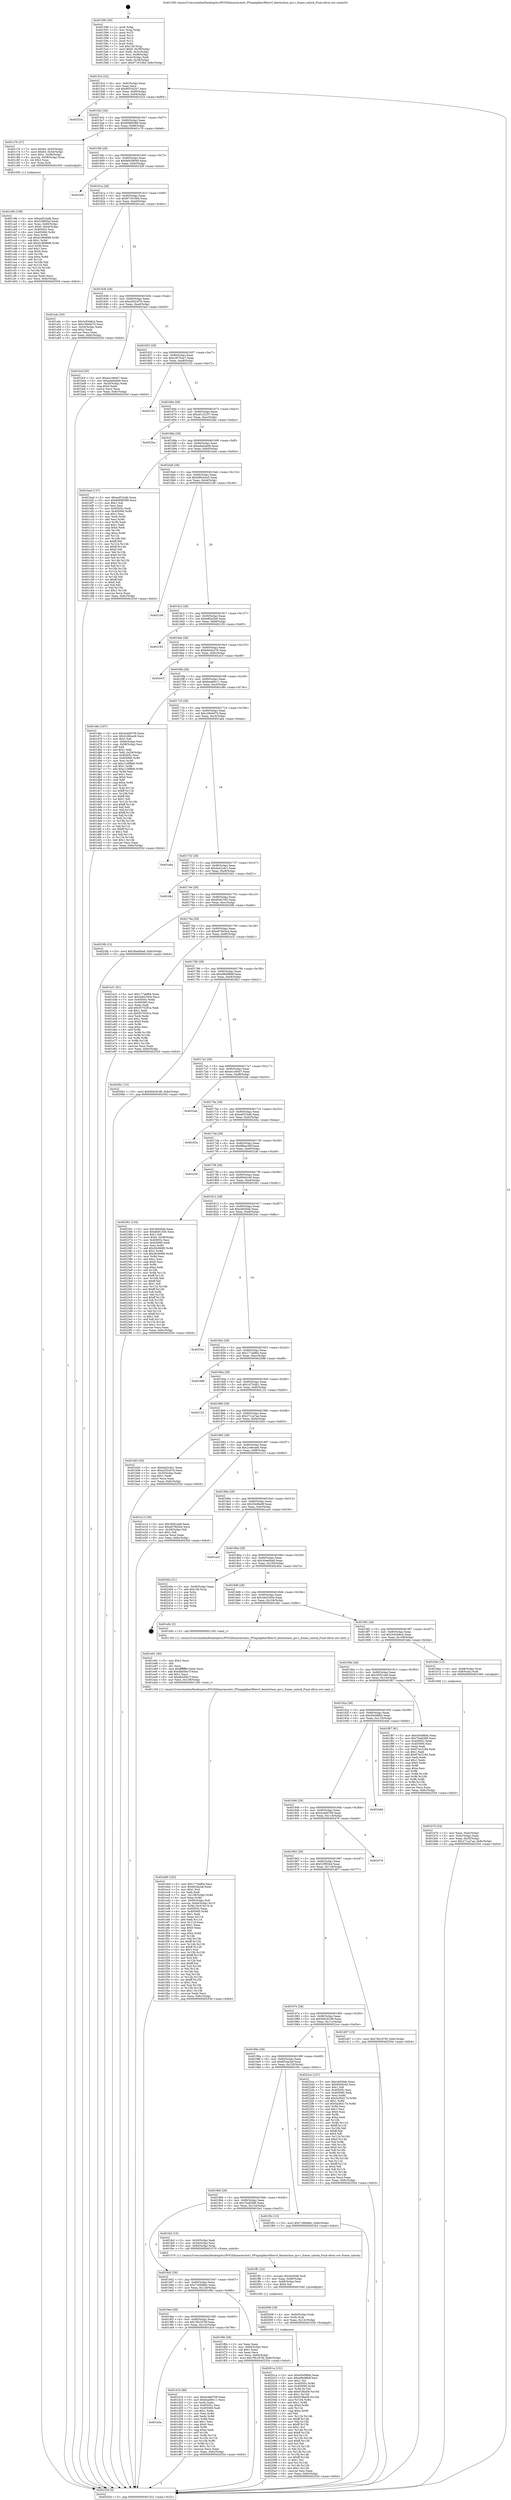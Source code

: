 digraph "0x401590" {
  label = "0x401590 (/mnt/c/Users/mathe/Desktop/tcc/POCII/binaries/extr_FFmpeglibavfiltervf_deinterlace_qsv.c_frame_unlock_Final-ollvm.out::main(0))"
  labelloc = "t"
  node[shape=record]

  Entry [label="",width=0.3,height=0.3,shape=circle,fillcolor=black,style=filled]
  "0x4015c2" [label="{
     0x4015c2 [32]\l
     | [instrs]\l
     &nbsp;&nbsp;0x4015c2 \<+6\>: mov -0x8c(%rbp),%eax\l
     &nbsp;&nbsp;0x4015c8 \<+2\>: mov %eax,%ecx\l
     &nbsp;&nbsp;0x4015ca \<+6\>: sub $0x805542b7,%ecx\l
     &nbsp;&nbsp;0x4015d0 \<+6\>: mov %eax,-0x90(%rbp)\l
     &nbsp;&nbsp;0x4015d6 \<+6\>: mov %ecx,-0x94(%rbp)\l
     &nbsp;&nbsp;0x4015dc \<+6\>: je 0000000000402524 \<main+0xf94\>\l
  }"]
  "0x402524" [label="{
     0x402524\l
  }", style=dashed]
  "0x4015e2" [label="{
     0x4015e2 [28]\l
     | [instrs]\l
     &nbsp;&nbsp;0x4015e2 \<+5\>: jmp 00000000004015e7 \<main+0x57\>\l
     &nbsp;&nbsp;0x4015e7 \<+6\>: mov -0x90(%rbp),%eax\l
     &nbsp;&nbsp;0x4015ed \<+5\>: sub $0x80689389,%eax\l
     &nbsp;&nbsp;0x4015f2 \<+6\>: mov %eax,-0x98(%rbp)\l
     &nbsp;&nbsp;0x4015f8 \<+6\>: je 0000000000401c76 \<main+0x6e6\>\l
  }"]
  Exit [label="",width=0.3,height=0.3,shape=circle,fillcolor=black,style=filled,peripheries=2]
  "0x401c76" [label="{
     0x401c76 [37]\l
     | [instrs]\l
     &nbsp;&nbsp;0x401c76 \<+7\>: movl $0x64,-0x50(%rbp)\l
     &nbsp;&nbsp;0x401c7d \<+7\>: movl $0x64,-0x54(%rbp)\l
     &nbsp;&nbsp;0x401c84 \<+7\>: movl $0x1,-0x58(%rbp)\l
     &nbsp;&nbsp;0x401c8b \<+4\>: movslq -0x58(%rbp),%rax\l
     &nbsp;&nbsp;0x401c8f \<+4\>: shl $0x2,%rax\l
     &nbsp;&nbsp;0x401c93 \<+3\>: mov %rax,%rdi\l
     &nbsp;&nbsp;0x401c96 \<+5\>: call 0000000000401050 \<malloc@plt\>\l
     | [calls]\l
     &nbsp;&nbsp;0x401050 \{1\} (unknown)\l
  }"]
  "0x4015fe" [label="{
     0x4015fe [28]\l
     | [instrs]\l
     &nbsp;&nbsp;0x4015fe \<+5\>: jmp 0000000000401603 \<main+0x73\>\l
     &nbsp;&nbsp;0x401603 \<+6\>: mov -0x90(%rbp),%eax\l
     &nbsp;&nbsp;0x401609 \<+5\>: sub $0x86639049,%eax\l
     &nbsp;&nbsp;0x40160e \<+6\>: mov %eax,-0x9c(%rbp)\l
     &nbsp;&nbsp;0x401614 \<+6\>: je 0000000000401b5f \<main+0x5cf\>\l
  }"]
  "0x40201a" [label="{
     0x40201a [151]\l
     | [instrs]\l
     &nbsp;&nbsp;0x40201a \<+5\>: mov $0x45e08fd4,%eax\l
     &nbsp;&nbsp;0x40201f \<+5\>: mov $0xe96d98df,%esi\l
     &nbsp;&nbsp;0x402024 \<+2\>: mov $0x1,%cl\l
     &nbsp;&nbsp;0x402026 \<+8\>: mov 0x40505c,%r8d\l
     &nbsp;&nbsp;0x40202e \<+8\>: mov 0x405060,%r9d\l
     &nbsp;&nbsp;0x402036 \<+3\>: mov %r8d,%r10d\l
     &nbsp;&nbsp;0x402039 \<+7\>: add $0x918ba56,%r10d\l
     &nbsp;&nbsp;0x402040 \<+4\>: sub $0x1,%r10d\l
     &nbsp;&nbsp;0x402044 \<+7\>: sub $0x918ba56,%r10d\l
     &nbsp;&nbsp;0x40204b \<+4\>: imul %r10d,%r8d\l
     &nbsp;&nbsp;0x40204f \<+4\>: and $0x1,%r8d\l
     &nbsp;&nbsp;0x402053 \<+4\>: cmp $0x0,%r8d\l
     &nbsp;&nbsp;0x402057 \<+4\>: sete %r11b\l
     &nbsp;&nbsp;0x40205b \<+4\>: cmp $0xa,%r9d\l
     &nbsp;&nbsp;0x40205f \<+3\>: setl %bl\l
     &nbsp;&nbsp;0x402062 \<+3\>: mov %r11b,%r14b\l
     &nbsp;&nbsp;0x402065 \<+4\>: xor $0xff,%r14b\l
     &nbsp;&nbsp;0x402069 \<+3\>: mov %bl,%r15b\l
     &nbsp;&nbsp;0x40206c \<+4\>: xor $0xff,%r15b\l
     &nbsp;&nbsp;0x402070 \<+3\>: xor $0x1,%cl\l
     &nbsp;&nbsp;0x402073 \<+3\>: mov %r14b,%r12b\l
     &nbsp;&nbsp;0x402076 \<+4\>: and $0xff,%r12b\l
     &nbsp;&nbsp;0x40207a \<+3\>: and %cl,%r11b\l
     &nbsp;&nbsp;0x40207d \<+3\>: mov %r15b,%r13b\l
     &nbsp;&nbsp;0x402080 \<+4\>: and $0xff,%r13b\l
     &nbsp;&nbsp;0x402084 \<+2\>: and %cl,%bl\l
     &nbsp;&nbsp;0x402086 \<+3\>: or %r11b,%r12b\l
     &nbsp;&nbsp;0x402089 \<+3\>: or %bl,%r13b\l
     &nbsp;&nbsp;0x40208c \<+3\>: xor %r13b,%r12b\l
     &nbsp;&nbsp;0x40208f \<+3\>: or %r15b,%r14b\l
     &nbsp;&nbsp;0x402092 \<+4\>: xor $0xff,%r14b\l
     &nbsp;&nbsp;0x402096 \<+3\>: or $0x1,%cl\l
     &nbsp;&nbsp;0x402099 \<+3\>: and %cl,%r14b\l
     &nbsp;&nbsp;0x40209c \<+3\>: or %r14b,%r12b\l
     &nbsp;&nbsp;0x40209f \<+4\>: test $0x1,%r12b\l
     &nbsp;&nbsp;0x4020a3 \<+3\>: cmovne %esi,%eax\l
     &nbsp;&nbsp;0x4020a6 \<+6\>: mov %eax,-0x8c(%rbp)\l
     &nbsp;&nbsp;0x4020ac \<+5\>: jmp 000000000040255d \<main+0xfcd\>\l
  }"]
  "0x401b5f" [label="{
     0x401b5f\l
  }", style=dashed]
  "0x40161a" [label="{
     0x40161a [28]\l
     | [instrs]\l
     &nbsp;&nbsp;0x40161a \<+5\>: jmp 000000000040161f \<main+0x8f\>\l
     &nbsp;&nbsp;0x40161f \<+6\>: mov -0x90(%rbp),%eax\l
     &nbsp;&nbsp;0x401625 \<+5\>: sub $0x97191084,%eax\l
     &nbsp;&nbsp;0x40162a \<+6\>: mov %eax,-0xa0(%rbp)\l
     &nbsp;&nbsp;0x401630 \<+6\>: je 0000000000401a4c \<main+0x4bc\>\l
  }"]
  "0x402008" [label="{
     0x402008 [18]\l
     | [instrs]\l
     &nbsp;&nbsp;0x402008 \<+4\>: mov -0x60(%rbp),%rdx\l
     &nbsp;&nbsp;0x40200c \<+3\>: mov %rdx,%rdi\l
     &nbsp;&nbsp;0x40200f \<+6\>: mov %eax,-0x13c(%rbp)\l
     &nbsp;&nbsp;0x402015 \<+5\>: call 0000000000401030 \<free@plt\>\l
     | [calls]\l
     &nbsp;&nbsp;0x401030 \{1\} (unknown)\l
  }"]
  "0x401a4c" [label="{
     0x401a4c [30]\l
     | [instrs]\l
     &nbsp;&nbsp;0x401a4c \<+5\>: mov $0x3c93a8c4,%eax\l
     &nbsp;&nbsp;0x401a51 \<+5\>: mov $0xc39e0d70,%ecx\l
     &nbsp;&nbsp;0x401a56 \<+3\>: mov -0x34(%rbp),%edx\l
     &nbsp;&nbsp;0x401a59 \<+3\>: cmp $0x2,%edx\l
     &nbsp;&nbsp;0x401a5c \<+3\>: cmovne %ecx,%eax\l
     &nbsp;&nbsp;0x401a5f \<+6\>: mov %eax,-0x8c(%rbp)\l
     &nbsp;&nbsp;0x401a65 \<+5\>: jmp 000000000040255d \<main+0xfcd\>\l
  }"]
  "0x401636" [label="{
     0x401636 [28]\l
     | [instrs]\l
     &nbsp;&nbsp;0x401636 \<+5\>: jmp 000000000040163b \<main+0xab\>\l
     &nbsp;&nbsp;0x40163b \<+6\>: mov -0x90(%rbp),%eax\l
     &nbsp;&nbsp;0x401641 \<+5\>: sub $0xa302c07b,%eax\l
     &nbsp;&nbsp;0x401646 \<+6\>: mov %eax,-0xa4(%rbp)\l
     &nbsp;&nbsp;0x40164c \<+6\>: je 0000000000401bcf \<main+0x63f\>\l
  }"]
  "0x40255d" [label="{
     0x40255d [5]\l
     | [instrs]\l
     &nbsp;&nbsp;0x40255d \<+5\>: jmp 00000000004015c2 \<main+0x32\>\l
  }"]
  "0x401590" [label="{
     0x401590 [50]\l
     | [instrs]\l
     &nbsp;&nbsp;0x401590 \<+1\>: push %rbp\l
     &nbsp;&nbsp;0x401591 \<+3\>: mov %rsp,%rbp\l
     &nbsp;&nbsp;0x401594 \<+2\>: push %r15\l
     &nbsp;&nbsp;0x401596 \<+2\>: push %r14\l
     &nbsp;&nbsp;0x401598 \<+2\>: push %r13\l
     &nbsp;&nbsp;0x40159a \<+2\>: push %r12\l
     &nbsp;&nbsp;0x40159c \<+1\>: push %rbx\l
     &nbsp;&nbsp;0x40159d \<+7\>: sub $0x138,%rsp\l
     &nbsp;&nbsp;0x4015a4 \<+7\>: movl $0x0,-0x38(%rbp)\l
     &nbsp;&nbsp;0x4015ab \<+3\>: mov %edi,-0x3c(%rbp)\l
     &nbsp;&nbsp;0x4015ae \<+4\>: mov %rsi,-0x48(%rbp)\l
     &nbsp;&nbsp;0x4015b2 \<+3\>: mov -0x3c(%rbp),%edi\l
     &nbsp;&nbsp;0x4015b5 \<+3\>: mov %edi,-0x34(%rbp)\l
     &nbsp;&nbsp;0x4015b8 \<+10\>: movl $0x97191084,-0x8c(%rbp)\l
  }"]
  "0x401ff1" [label="{
     0x401ff1 [23]\l
     | [instrs]\l
     &nbsp;&nbsp;0x401ff1 \<+10\>: movabs $0x4030d6,%rdi\l
     &nbsp;&nbsp;0x401ffb \<+3\>: mov %eax,-0x68(%rbp)\l
     &nbsp;&nbsp;0x401ffe \<+3\>: mov -0x68(%rbp),%esi\l
     &nbsp;&nbsp;0x402001 \<+2\>: mov $0x0,%al\l
     &nbsp;&nbsp;0x402003 \<+5\>: call 0000000000401040 \<printf@plt\>\l
     | [calls]\l
     &nbsp;&nbsp;0x401040 \{1\} (unknown)\l
  }"]
  "0x401bcf" [label="{
     0x401bcf [30]\l
     | [instrs]\l
     &nbsp;&nbsp;0x401bcf \<+5\>: mov $0xee1e84d7,%eax\l
     &nbsp;&nbsp;0x401bd4 \<+5\>: mov $0xada0add9,%ecx\l
     &nbsp;&nbsp;0x401bd9 \<+3\>: mov -0x30(%rbp),%edx\l
     &nbsp;&nbsp;0x401bdc \<+3\>: cmp $0x0,%edx\l
     &nbsp;&nbsp;0x401bdf \<+3\>: cmove %ecx,%eax\l
     &nbsp;&nbsp;0x401be2 \<+6\>: mov %eax,-0x8c(%rbp)\l
     &nbsp;&nbsp;0x401be8 \<+5\>: jmp 000000000040255d \<main+0xfcd\>\l
  }"]
  "0x401652" [label="{
     0x401652 [28]\l
     | [instrs]\l
     &nbsp;&nbsp;0x401652 \<+5\>: jmp 0000000000401657 \<main+0xc7\>\l
     &nbsp;&nbsp;0x401657 \<+6\>: mov -0x90(%rbp),%eax\l
     &nbsp;&nbsp;0x40165d \<+5\>: sub $0xa3670aa7,%eax\l
     &nbsp;&nbsp;0x401662 \<+6\>: mov %eax,-0xa8(%rbp)\l
     &nbsp;&nbsp;0x401668 \<+6\>: je 0000000000402102 \<main+0xb72\>\l
  }"]
  "0x401eb9" [label="{
     0x401eb9 [163]\l
     | [instrs]\l
     &nbsp;&nbsp;0x401eb9 \<+5\>: mov $0x177abf64,%ecx\l
     &nbsp;&nbsp;0x401ebe \<+5\>: mov $0x6f24a3af,%edx\l
     &nbsp;&nbsp;0x401ec3 \<+3\>: mov $0x1,%sil\l
     &nbsp;&nbsp;0x401ec6 \<+2\>: xor %edi,%edi\l
     &nbsp;&nbsp;0x401ec8 \<+7\>: mov -0x138(%rbp),%r8d\l
     &nbsp;&nbsp;0x401ecf \<+4\>: imul %eax,%r8d\l
     &nbsp;&nbsp;0x401ed3 \<+4\>: mov -0x60(%rbp),%r9\l
     &nbsp;&nbsp;0x401ed7 \<+4\>: movslq -0x64(%rbp),%r10\l
     &nbsp;&nbsp;0x401edb \<+4\>: mov %r8d,(%r9,%r10,4)\l
     &nbsp;&nbsp;0x401edf \<+7\>: mov 0x40505c,%eax\l
     &nbsp;&nbsp;0x401ee6 \<+8\>: mov 0x405060,%r8d\l
     &nbsp;&nbsp;0x401eee \<+3\>: sub $0x1,%edi\l
     &nbsp;&nbsp;0x401ef1 \<+3\>: mov %eax,%r11d\l
     &nbsp;&nbsp;0x401ef4 \<+3\>: add %edi,%r11d\l
     &nbsp;&nbsp;0x401ef7 \<+4\>: imul %r11d,%eax\l
     &nbsp;&nbsp;0x401efb \<+3\>: and $0x1,%eax\l
     &nbsp;&nbsp;0x401efe \<+3\>: cmp $0x0,%eax\l
     &nbsp;&nbsp;0x401f01 \<+3\>: sete %bl\l
     &nbsp;&nbsp;0x401f04 \<+4\>: cmp $0xa,%r8d\l
     &nbsp;&nbsp;0x401f08 \<+4\>: setl %r14b\l
     &nbsp;&nbsp;0x401f0c \<+3\>: mov %bl,%r15b\l
     &nbsp;&nbsp;0x401f0f \<+4\>: xor $0xff,%r15b\l
     &nbsp;&nbsp;0x401f13 \<+3\>: mov %r14b,%r12b\l
     &nbsp;&nbsp;0x401f16 \<+4\>: xor $0xff,%r12b\l
     &nbsp;&nbsp;0x401f1a \<+4\>: xor $0x1,%sil\l
     &nbsp;&nbsp;0x401f1e \<+3\>: mov %r15b,%r13b\l
     &nbsp;&nbsp;0x401f21 \<+4\>: and $0xff,%r13b\l
     &nbsp;&nbsp;0x401f25 \<+3\>: and %sil,%bl\l
     &nbsp;&nbsp;0x401f28 \<+3\>: mov %r12b,%al\l
     &nbsp;&nbsp;0x401f2b \<+2\>: and $0xff,%al\l
     &nbsp;&nbsp;0x401f2d \<+3\>: and %sil,%r14b\l
     &nbsp;&nbsp;0x401f30 \<+3\>: or %bl,%r13b\l
     &nbsp;&nbsp;0x401f33 \<+3\>: or %r14b,%al\l
     &nbsp;&nbsp;0x401f36 \<+3\>: xor %al,%r13b\l
     &nbsp;&nbsp;0x401f39 \<+3\>: or %r12b,%r15b\l
     &nbsp;&nbsp;0x401f3c \<+4\>: xor $0xff,%r15b\l
     &nbsp;&nbsp;0x401f40 \<+4\>: or $0x1,%sil\l
     &nbsp;&nbsp;0x401f44 \<+3\>: and %sil,%r15b\l
     &nbsp;&nbsp;0x401f47 \<+3\>: or %r15b,%r13b\l
     &nbsp;&nbsp;0x401f4a \<+4\>: test $0x1,%r13b\l
     &nbsp;&nbsp;0x401f4e \<+3\>: cmovne %edx,%ecx\l
     &nbsp;&nbsp;0x401f51 \<+6\>: mov %ecx,-0x8c(%rbp)\l
     &nbsp;&nbsp;0x401f57 \<+5\>: jmp 000000000040255d \<main+0xfcd\>\l
  }"]
  "0x402102" [label="{
     0x402102\l
  }", style=dashed]
  "0x40166e" [label="{
     0x40166e [28]\l
     | [instrs]\l
     &nbsp;&nbsp;0x40166e \<+5\>: jmp 0000000000401673 \<main+0xe3\>\l
     &nbsp;&nbsp;0x401673 \<+6\>: mov -0x90(%rbp),%eax\l
     &nbsp;&nbsp;0x401679 \<+5\>: sub $0xa9122257,%eax\l
     &nbsp;&nbsp;0x40167e \<+6\>: mov %eax,-0xac(%rbp)\l
     &nbsp;&nbsp;0x401684 \<+6\>: je 00000000004022ba \<main+0xd2a\>\l
  }"]
  "0x401e91" [label="{
     0x401e91 [40]\l
     | [instrs]\l
     &nbsp;&nbsp;0x401e91 \<+5\>: mov $0x2,%ecx\l
     &nbsp;&nbsp;0x401e96 \<+1\>: cltd\l
     &nbsp;&nbsp;0x401e97 \<+2\>: idiv %ecx\l
     &nbsp;&nbsp;0x401e99 \<+6\>: imul $0xfffffffe,%edx,%ecx\l
     &nbsp;&nbsp;0x401e9f \<+6\>: add $0xdbb58a7f,%ecx\l
     &nbsp;&nbsp;0x401ea5 \<+3\>: add $0x1,%ecx\l
     &nbsp;&nbsp;0x401ea8 \<+6\>: sub $0xdbb58a7f,%ecx\l
     &nbsp;&nbsp;0x401eae \<+6\>: mov %ecx,-0x138(%rbp)\l
     &nbsp;&nbsp;0x401eb4 \<+5\>: call 0000000000401160 \<next_i\>\l
     | [calls]\l
     &nbsp;&nbsp;0x401160 \{1\} (/mnt/c/Users/mathe/Desktop/tcc/POCII/binaries/extr_FFmpeglibavfiltervf_deinterlace_qsv.c_frame_unlock_Final-ollvm.out::next_i)\l
  }"]
  "0x4022ba" [label="{
     0x4022ba\l
  }", style=dashed]
  "0x40168a" [label="{
     0x40168a [28]\l
     | [instrs]\l
     &nbsp;&nbsp;0x40168a \<+5\>: jmp 000000000040168f \<main+0xff\>\l
     &nbsp;&nbsp;0x40168f \<+6\>: mov -0x90(%rbp),%eax\l
     &nbsp;&nbsp;0x401695 \<+5\>: sub $0xada0add9,%eax\l
     &nbsp;&nbsp;0x40169a \<+6\>: mov %eax,-0xb0(%rbp)\l
     &nbsp;&nbsp;0x4016a0 \<+6\>: je 0000000000401bed \<main+0x65d\>\l
  }"]
  "0x401a0a" [label="{
     0x401a0a\l
  }", style=dashed]
  "0x401bed" [label="{
     0x401bed [137]\l
     | [instrs]\l
     &nbsp;&nbsp;0x401bed \<+5\>: mov $0xeef31bdb,%eax\l
     &nbsp;&nbsp;0x401bf2 \<+5\>: mov $0x80689389,%ecx\l
     &nbsp;&nbsp;0x401bf7 \<+2\>: mov $0x1,%dl\l
     &nbsp;&nbsp;0x401bf9 \<+2\>: xor %esi,%esi\l
     &nbsp;&nbsp;0x401bfb \<+7\>: mov 0x40505c,%edi\l
     &nbsp;&nbsp;0x401c02 \<+8\>: mov 0x405060,%r8d\l
     &nbsp;&nbsp;0x401c0a \<+3\>: sub $0x1,%esi\l
     &nbsp;&nbsp;0x401c0d \<+3\>: mov %edi,%r9d\l
     &nbsp;&nbsp;0x401c10 \<+3\>: add %esi,%r9d\l
     &nbsp;&nbsp;0x401c13 \<+4\>: imul %r9d,%edi\l
     &nbsp;&nbsp;0x401c17 \<+3\>: and $0x1,%edi\l
     &nbsp;&nbsp;0x401c1a \<+3\>: cmp $0x0,%edi\l
     &nbsp;&nbsp;0x401c1d \<+4\>: sete %r10b\l
     &nbsp;&nbsp;0x401c21 \<+4\>: cmp $0xa,%r8d\l
     &nbsp;&nbsp;0x401c25 \<+4\>: setl %r11b\l
     &nbsp;&nbsp;0x401c29 \<+3\>: mov %r10b,%bl\l
     &nbsp;&nbsp;0x401c2c \<+3\>: xor $0xff,%bl\l
     &nbsp;&nbsp;0x401c2f \<+3\>: mov %r11b,%r14b\l
     &nbsp;&nbsp;0x401c32 \<+4\>: xor $0xff,%r14b\l
     &nbsp;&nbsp;0x401c36 \<+3\>: xor $0x0,%dl\l
     &nbsp;&nbsp;0x401c39 \<+3\>: mov %bl,%r15b\l
     &nbsp;&nbsp;0x401c3c \<+4\>: and $0x0,%r15b\l
     &nbsp;&nbsp;0x401c40 \<+3\>: and %dl,%r10b\l
     &nbsp;&nbsp;0x401c43 \<+3\>: mov %r14b,%r12b\l
     &nbsp;&nbsp;0x401c46 \<+4\>: and $0x0,%r12b\l
     &nbsp;&nbsp;0x401c4a \<+3\>: and %dl,%r11b\l
     &nbsp;&nbsp;0x401c4d \<+3\>: or %r10b,%r15b\l
     &nbsp;&nbsp;0x401c50 \<+3\>: or %r11b,%r12b\l
     &nbsp;&nbsp;0x401c53 \<+3\>: xor %r12b,%r15b\l
     &nbsp;&nbsp;0x401c56 \<+3\>: or %r14b,%bl\l
     &nbsp;&nbsp;0x401c59 \<+3\>: xor $0xff,%bl\l
     &nbsp;&nbsp;0x401c5c \<+3\>: or $0x0,%dl\l
     &nbsp;&nbsp;0x401c5f \<+2\>: and %dl,%bl\l
     &nbsp;&nbsp;0x401c61 \<+3\>: or %bl,%r15b\l
     &nbsp;&nbsp;0x401c64 \<+4\>: test $0x1,%r15b\l
     &nbsp;&nbsp;0x401c68 \<+3\>: cmovne %ecx,%eax\l
     &nbsp;&nbsp;0x401c6b \<+6\>: mov %eax,-0x8c(%rbp)\l
     &nbsp;&nbsp;0x401c71 \<+5\>: jmp 000000000040255d \<main+0xfcd\>\l
  }"]
  "0x4016a6" [label="{
     0x4016a6 [28]\l
     | [instrs]\l
     &nbsp;&nbsp;0x4016a6 \<+5\>: jmp 00000000004016ab \<main+0x11b\>\l
     &nbsp;&nbsp;0x4016ab \<+6\>: mov -0x90(%rbp),%eax\l
     &nbsp;&nbsp;0x4016b1 \<+5\>: sub $0xb89c43a5,%eax\l
     &nbsp;&nbsp;0x4016b6 \<+6\>: mov %eax,-0xb4(%rbp)\l
     &nbsp;&nbsp;0x4016bc \<+6\>: je 00000000004021d9 \<main+0xc49\>\l
  }"]
  "0x401d16" [label="{
     0x401d16 [86]\l
     | [instrs]\l
     &nbsp;&nbsp;0x401d16 \<+5\>: mov $0x4cddd709,%eax\l
     &nbsp;&nbsp;0x401d1b \<+5\>: mov $0xbea69c11,%ecx\l
     &nbsp;&nbsp;0x401d20 \<+2\>: xor %edx,%edx\l
     &nbsp;&nbsp;0x401d22 \<+7\>: mov 0x40505c,%esi\l
     &nbsp;&nbsp;0x401d29 \<+7\>: mov 0x405060,%edi\l
     &nbsp;&nbsp;0x401d30 \<+3\>: sub $0x1,%edx\l
     &nbsp;&nbsp;0x401d33 \<+3\>: mov %esi,%r8d\l
     &nbsp;&nbsp;0x401d36 \<+3\>: add %edx,%r8d\l
     &nbsp;&nbsp;0x401d39 \<+4\>: imul %r8d,%esi\l
     &nbsp;&nbsp;0x401d3d \<+3\>: and $0x1,%esi\l
     &nbsp;&nbsp;0x401d40 \<+3\>: cmp $0x0,%esi\l
     &nbsp;&nbsp;0x401d43 \<+4\>: sete %r9b\l
     &nbsp;&nbsp;0x401d47 \<+3\>: cmp $0xa,%edi\l
     &nbsp;&nbsp;0x401d4a \<+4\>: setl %r10b\l
     &nbsp;&nbsp;0x401d4e \<+3\>: mov %r9b,%r11b\l
     &nbsp;&nbsp;0x401d51 \<+3\>: and %r10b,%r11b\l
     &nbsp;&nbsp;0x401d54 \<+3\>: xor %r10b,%r9b\l
     &nbsp;&nbsp;0x401d57 \<+3\>: or %r9b,%r11b\l
     &nbsp;&nbsp;0x401d5a \<+4\>: test $0x1,%r11b\l
     &nbsp;&nbsp;0x401d5e \<+3\>: cmovne %ecx,%eax\l
     &nbsp;&nbsp;0x401d61 \<+6\>: mov %eax,-0x8c(%rbp)\l
     &nbsp;&nbsp;0x401d67 \<+5\>: jmp 000000000040255d \<main+0xfcd\>\l
  }"]
  "0x4021d9" [label="{
     0x4021d9\l
  }", style=dashed]
  "0x4016c2" [label="{
     0x4016c2 [28]\l
     | [instrs]\l
     &nbsp;&nbsp;0x4016c2 \<+5\>: jmp 00000000004016c7 \<main+0x137\>\l
     &nbsp;&nbsp;0x4016c7 \<+6\>: mov -0x90(%rbp),%eax\l
     &nbsp;&nbsp;0x4016cd \<+5\>: sub $0xb9f2a5b8,%eax\l
     &nbsp;&nbsp;0x4016d2 \<+6\>: mov %eax,-0xb8(%rbp)\l
     &nbsp;&nbsp;0x4016d8 \<+6\>: je 0000000000402183 \<main+0xbf3\>\l
  }"]
  "0x4019ee" [label="{
     0x4019ee [28]\l
     | [instrs]\l
     &nbsp;&nbsp;0x4019ee \<+5\>: jmp 00000000004019f3 \<main+0x463\>\l
     &nbsp;&nbsp;0x4019f3 \<+6\>: mov -0x90(%rbp),%eax\l
     &nbsp;&nbsp;0x4019f9 \<+5\>: sub $0x76b1876f,%eax\l
     &nbsp;&nbsp;0x4019fe \<+6\>: mov %eax,-0x12c(%rbp)\l
     &nbsp;&nbsp;0x401a04 \<+6\>: je 0000000000401d16 \<main+0x786\>\l
  }"]
  "0x402183" [label="{
     0x402183\l
  }", style=dashed]
  "0x4016de" [label="{
     0x4016de [28]\l
     | [instrs]\l
     &nbsp;&nbsp;0x4016de \<+5\>: jmp 00000000004016e3 \<main+0x153\>\l
     &nbsp;&nbsp;0x4016e3 \<+6\>: mov -0x90(%rbp),%eax\l
     &nbsp;&nbsp;0x4016e9 \<+5\>: sub $0xbb04e276,%eax\l
     &nbsp;&nbsp;0x4016ee \<+6\>: mov %eax,-0xbc(%rbp)\l
     &nbsp;&nbsp;0x4016f4 \<+6\>: je 000000000040241f \<main+0xe8f\>\l
  }"]
  "0x401f6b" [label="{
     0x401f6b [28]\l
     | [instrs]\l
     &nbsp;&nbsp;0x401f6b \<+2\>: xor %eax,%eax\l
     &nbsp;&nbsp;0x401f6d \<+3\>: mov -0x64(%rbp),%ecx\l
     &nbsp;&nbsp;0x401f70 \<+3\>: sub $0x1,%eax\l
     &nbsp;&nbsp;0x401f73 \<+2\>: sub %eax,%ecx\l
     &nbsp;&nbsp;0x401f75 \<+3\>: mov %ecx,-0x64(%rbp)\l
     &nbsp;&nbsp;0x401f78 \<+10\>: movl $0x76b1876f,-0x8c(%rbp)\l
     &nbsp;&nbsp;0x401f82 \<+5\>: jmp 000000000040255d \<main+0xfcd\>\l
  }"]
  "0x40241f" [label="{
     0x40241f\l
  }", style=dashed]
  "0x4016fa" [label="{
     0x4016fa [28]\l
     | [instrs]\l
     &nbsp;&nbsp;0x4016fa \<+5\>: jmp 00000000004016ff \<main+0x16f\>\l
     &nbsp;&nbsp;0x4016ff \<+6\>: mov -0x90(%rbp),%eax\l
     &nbsp;&nbsp;0x401705 \<+5\>: sub $0xbea69c11,%eax\l
     &nbsp;&nbsp;0x40170a \<+6\>: mov %eax,-0xc0(%rbp)\l
     &nbsp;&nbsp;0x401710 \<+6\>: je 0000000000401d6c \<main+0x7dc\>\l
  }"]
  "0x4019d2" [label="{
     0x4019d2 [28]\l
     | [instrs]\l
     &nbsp;&nbsp;0x4019d2 \<+5\>: jmp 00000000004019d7 \<main+0x447\>\l
     &nbsp;&nbsp;0x4019d7 \<+6\>: mov -0x90(%rbp),%eax\l
     &nbsp;&nbsp;0x4019dd \<+5\>: sub $0x716668dc,%eax\l
     &nbsp;&nbsp;0x4019e2 \<+6\>: mov %eax,-0x128(%rbp)\l
     &nbsp;&nbsp;0x4019e8 \<+6\>: je 0000000000401f6b \<main+0x9db\>\l
  }"]
  "0x401d6c" [label="{
     0x401d6c [167]\l
     | [instrs]\l
     &nbsp;&nbsp;0x401d6c \<+5\>: mov $0x4cddd709,%eax\l
     &nbsp;&nbsp;0x401d71 \<+5\>: mov $0x2c46cee6,%ecx\l
     &nbsp;&nbsp;0x401d76 \<+2\>: mov $0x1,%dl\l
     &nbsp;&nbsp;0x401d78 \<+3\>: mov -0x64(%rbp),%esi\l
     &nbsp;&nbsp;0x401d7b \<+3\>: cmp -0x58(%rbp),%esi\l
     &nbsp;&nbsp;0x401d7e \<+4\>: setl %dil\l
     &nbsp;&nbsp;0x401d82 \<+4\>: and $0x1,%dil\l
     &nbsp;&nbsp;0x401d86 \<+4\>: mov %dil,-0x29(%rbp)\l
     &nbsp;&nbsp;0x401d8a \<+7\>: mov 0x40505c,%esi\l
     &nbsp;&nbsp;0x401d91 \<+8\>: mov 0x405060,%r8d\l
     &nbsp;&nbsp;0x401d99 \<+3\>: mov %esi,%r9d\l
     &nbsp;&nbsp;0x401d9c \<+7\>: sub $0xc126f8e6,%r9d\l
     &nbsp;&nbsp;0x401da3 \<+4\>: sub $0x1,%r9d\l
     &nbsp;&nbsp;0x401da7 \<+7\>: add $0xc126f8e6,%r9d\l
     &nbsp;&nbsp;0x401dae \<+4\>: imul %r9d,%esi\l
     &nbsp;&nbsp;0x401db2 \<+3\>: and $0x1,%esi\l
     &nbsp;&nbsp;0x401db5 \<+3\>: cmp $0x0,%esi\l
     &nbsp;&nbsp;0x401db8 \<+4\>: sete %dil\l
     &nbsp;&nbsp;0x401dbc \<+4\>: cmp $0xa,%r8d\l
     &nbsp;&nbsp;0x401dc0 \<+4\>: setl %r10b\l
     &nbsp;&nbsp;0x401dc4 \<+3\>: mov %dil,%r11b\l
     &nbsp;&nbsp;0x401dc7 \<+4\>: xor $0xff,%r11b\l
     &nbsp;&nbsp;0x401dcb \<+3\>: mov %r10b,%bl\l
     &nbsp;&nbsp;0x401dce \<+3\>: xor $0xff,%bl\l
     &nbsp;&nbsp;0x401dd1 \<+3\>: xor $0x1,%dl\l
     &nbsp;&nbsp;0x401dd4 \<+3\>: mov %r11b,%r14b\l
     &nbsp;&nbsp;0x401dd7 \<+4\>: and $0xff,%r14b\l
     &nbsp;&nbsp;0x401ddb \<+3\>: and %dl,%dil\l
     &nbsp;&nbsp;0x401dde \<+3\>: mov %bl,%r15b\l
     &nbsp;&nbsp;0x401de1 \<+4\>: and $0xff,%r15b\l
     &nbsp;&nbsp;0x401de5 \<+3\>: and %dl,%r10b\l
     &nbsp;&nbsp;0x401de8 \<+3\>: or %dil,%r14b\l
     &nbsp;&nbsp;0x401deb \<+3\>: or %r10b,%r15b\l
     &nbsp;&nbsp;0x401dee \<+3\>: xor %r15b,%r14b\l
     &nbsp;&nbsp;0x401df1 \<+3\>: or %bl,%r11b\l
     &nbsp;&nbsp;0x401df4 \<+4\>: xor $0xff,%r11b\l
     &nbsp;&nbsp;0x401df8 \<+3\>: or $0x1,%dl\l
     &nbsp;&nbsp;0x401dfb \<+3\>: and %dl,%r11b\l
     &nbsp;&nbsp;0x401dfe \<+3\>: or %r11b,%r14b\l
     &nbsp;&nbsp;0x401e01 \<+4\>: test $0x1,%r14b\l
     &nbsp;&nbsp;0x401e05 \<+3\>: cmovne %ecx,%eax\l
     &nbsp;&nbsp;0x401e08 \<+6\>: mov %eax,-0x8c(%rbp)\l
     &nbsp;&nbsp;0x401e0e \<+5\>: jmp 000000000040255d \<main+0xfcd\>\l
  }"]
  "0x401716" [label="{
     0x401716 [28]\l
     | [instrs]\l
     &nbsp;&nbsp;0x401716 \<+5\>: jmp 000000000040171b \<main+0x18b\>\l
     &nbsp;&nbsp;0x40171b \<+6\>: mov -0x90(%rbp),%eax\l
     &nbsp;&nbsp;0x401721 \<+5\>: sub $0xc39e0d70,%eax\l
     &nbsp;&nbsp;0x401726 \<+6\>: mov %eax,-0xc4(%rbp)\l
     &nbsp;&nbsp;0x40172c \<+6\>: je 0000000000401a6a \<main+0x4da\>\l
  }"]
  "0x401fe2" [label="{
     0x401fe2 [15]\l
     | [instrs]\l
     &nbsp;&nbsp;0x401fe2 \<+3\>: mov -0x50(%rbp),%edi\l
     &nbsp;&nbsp;0x401fe5 \<+3\>: mov -0x54(%rbp),%esi\l
     &nbsp;&nbsp;0x401fe8 \<+4\>: mov -0x60(%rbp),%rdx\l
     &nbsp;&nbsp;0x401fec \<+5\>: call 0000000000401570 \<frame_unlock\>\l
     | [calls]\l
     &nbsp;&nbsp;0x401570 \{1\} (/mnt/c/Users/mathe/Desktop/tcc/POCII/binaries/extr_FFmpeglibavfiltervf_deinterlace_qsv.c_frame_unlock_Final-ollvm.out::frame_unlock)\l
  }"]
  "0x401a6a" [label="{
     0x401a6a\l
  }", style=dashed]
  "0x401732" [label="{
     0x401732 [28]\l
     | [instrs]\l
     &nbsp;&nbsp;0x401732 \<+5\>: jmp 0000000000401737 \<main+0x1a7\>\l
     &nbsp;&nbsp;0x401737 \<+6\>: mov -0x90(%rbp),%eax\l
     &nbsp;&nbsp;0x40173d \<+5\>: sub $0xda42cdc1,%eax\l
     &nbsp;&nbsp;0x401742 \<+6\>: mov %eax,-0xc8(%rbp)\l
     &nbsp;&nbsp;0x401748 \<+6\>: je 0000000000401bb1 \<main+0x621\>\l
  }"]
  "0x4019b6" [label="{
     0x4019b6 [28]\l
     | [instrs]\l
     &nbsp;&nbsp;0x4019b6 \<+5\>: jmp 00000000004019bb \<main+0x42b\>\l
     &nbsp;&nbsp;0x4019bb \<+6\>: mov -0x90(%rbp),%eax\l
     &nbsp;&nbsp;0x4019c1 \<+5\>: sub $0x70a82fd9,%eax\l
     &nbsp;&nbsp;0x4019c6 \<+6\>: mov %eax,-0x124(%rbp)\l
     &nbsp;&nbsp;0x4019cc \<+6\>: je 0000000000401fe2 \<main+0xa52\>\l
  }"]
  "0x401bb1" [label="{
     0x401bb1\l
  }", style=dashed]
  "0x40174e" [label="{
     0x40174e [28]\l
     | [instrs]\l
     &nbsp;&nbsp;0x40174e \<+5\>: jmp 0000000000401753 \<main+0x1c3\>\l
     &nbsp;&nbsp;0x401753 \<+6\>: mov -0x90(%rbp),%eax\l
     &nbsp;&nbsp;0x401759 \<+5\>: sub $0xdfc81505,%eax\l
     &nbsp;&nbsp;0x40175e \<+6\>: mov %eax,-0xcc(%rbp)\l
     &nbsp;&nbsp;0x401764 \<+6\>: je 00000000004023fb \<main+0xe6b\>\l
  }"]
  "0x401f5c" [label="{
     0x401f5c [15]\l
     | [instrs]\l
     &nbsp;&nbsp;0x401f5c \<+10\>: movl $0x716668dc,-0x8c(%rbp)\l
     &nbsp;&nbsp;0x401f66 \<+5\>: jmp 000000000040255d \<main+0xfcd\>\l
  }"]
  "0x4023fb" [label="{
     0x4023fb [15]\l
     | [instrs]\l
     &nbsp;&nbsp;0x4023fb \<+10\>: movl $0x30ee0ba9,-0x8c(%rbp)\l
     &nbsp;&nbsp;0x402405 \<+5\>: jmp 000000000040255d \<main+0xfcd\>\l
  }"]
  "0x40176a" [label="{
     0x40176a [28]\l
     | [instrs]\l
     &nbsp;&nbsp;0x40176a \<+5\>: jmp 000000000040176f \<main+0x1df\>\l
     &nbsp;&nbsp;0x40176f \<+6\>: mov -0x90(%rbp),%eax\l
     &nbsp;&nbsp;0x401775 \<+5\>: sub $0xe678d3e4,%eax\l
     &nbsp;&nbsp;0x40177a \<+6\>: mov %eax,-0xd0(%rbp)\l
     &nbsp;&nbsp;0x401780 \<+6\>: je 0000000000401e31 \<main+0x8a1\>\l
  }"]
  "0x40199a" [label="{
     0x40199a [28]\l
     | [instrs]\l
     &nbsp;&nbsp;0x40199a \<+5\>: jmp 000000000040199f \<main+0x40f\>\l
     &nbsp;&nbsp;0x40199f \<+6\>: mov -0x90(%rbp),%eax\l
     &nbsp;&nbsp;0x4019a5 \<+5\>: sub $0x6f24a3af,%eax\l
     &nbsp;&nbsp;0x4019aa \<+6\>: mov %eax,-0x120(%rbp)\l
     &nbsp;&nbsp;0x4019b0 \<+6\>: je 0000000000401f5c \<main+0x9cc\>\l
  }"]
  "0x401e31" [label="{
     0x401e31 [91]\l
     | [instrs]\l
     &nbsp;&nbsp;0x401e31 \<+5\>: mov $0x177abf64,%eax\l
     &nbsp;&nbsp;0x401e36 \<+5\>: mov $0x3a63345e,%ecx\l
     &nbsp;&nbsp;0x401e3b \<+7\>: mov 0x40505c,%edx\l
     &nbsp;&nbsp;0x401e42 \<+7\>: mov 0x405060,%esi\l
     &nbsp;&nbsp;0x401e49 \<+2\>: mov %edx,%edi\l
     &nbsp;&nbsp;0x401e4b \<+6\>: add $0x9370291e,%edi\l
     &nbsp;&nbsp;0x401e51 \<+3\>: sub $0x1,%edi\l
     &nbsp;&nbsp;0x401e54 \<+6\>: sub $0x9370291e,%edi\l
     &nbsp;&nbsp;0x401e5a \<+3\>: imul %edi,%edx\l
     &nbsp;&nbsp;0x401e5d \<+3\>: and $0x1,%edx\l
     &nbsp;&nbsp;0x401e60 \<+3\>: cmp $0x0,%edx\l
     &nbsp;&nbsp;0x401e63 \<+4\>: sete %r8b\l
     &nbsp;&nbsp;0x401e67 \<+3\>: cmp $0xa,%esi\l
     &nbsp;&nbsp;0x401e6a \<+4\>: setl %r9b\l
     &nbsp;&nbsp;0x401e6e \<+3\>: mov %r8b,%r10b\l
     &nbsp;&nbsp;0x401e71 \<+3\>: and %r9b,%r10b\l
     &nbsp;&nbsp;0x401e74 \<+3\>: xor %r9b,%r8b\l
     &nbsp;&nbsp;0x401e77 \<+3\>: or %r8b,%r10b\l
     &nbsp;&nbsp;0x401e7a \<+4\>: test $0x1,%r10b\l
     &nbsp;&nbsp;0x401e7e \<+3\>: cmovne %ecx,%eax\l
     &nbsp;&nbsp;0x401e81 \<+6\>: mov %eax,-0x8c(%rbp)\l
     &nbsp;&nbsp;0x401e87 \<+5\>: jmp 000000000040255d \<main+0xfcd\>\l
  }"]
  "0x401786" [label="{
     0x401786 [28]\l
     | [instrs]\l
     &nbsp;&nbsp;0x401786 \<+5\>: jmp 000000000040178b \<main+0x1fb\>\l
     &nbsp;&nbsp;0x40178b \<+6\>: mov -0x90(%rbp),%eax\l
     &nbsp;&nbsp;0x401791 \<+5\>: sub $0xe96d98df,%eax\l
     &nbsp;&nbsp;0x401796 \<+6\>: mov %eax,-0xd4(%rbp)\l
     &nbsp;&nbsp;0x40179c \<+6\>: je 00000000004020b1 \<main+0xb21\>\l
  }"]
  "0x4022ce" [label="{
     0x4022ce [147]\l
     | [instrs]\l
     &nbsp;&nbsp;0x4022ce \<+5\>: mov $0xc8d26de,%eax\l
     &nbsp;&nbsp;0x4022d3 \<+5\>: mov $0x80d4240,%ecx\l
     &nbsp;&nbsp;0x4022d8 \<+2\>: mov $0x1,%dl\l
     &nbsp;&nbsp;0x4022da \<+7\>: mov 0x40505c,%esi\l
     &nbsp;&nbsp;0x4022e1 \<+7\>: mov 0x405060,%edi\l
     &nbsp;&nbsp;0x4022e8 \<+3\>: mov %esi,%r8d\l
     &nbsp;&nbsp;0x4022eb \<+7\>: add $0x5a36417d,%r8d\l
     &nbsp;&nbsp;0x4022f2 \<+4\>: sub $0x1,%r8d\l
     &nbsp;&nbsp;0x4022f6 \<+7\>: sub $0x5a36417d,%r8d\l
     &nbsp;&nbsp;0x4022fd \<+4\>: imul %r8d,%esi\l
     &nbsp;&nbsp;0x402301 \<+3\>: and $0x1,%esi\l
     &nbsp;&nbsp;0x402304 \<+3\>: cmp $0x0,%esi\l
     &nbsp;&nbsp;0x402307 \<+4\>: sete %r9b\l
     &nbsp;&nbsp;0x40230b \<+3\>: cmp $0xa,%edi\l
     &nbsp;&nbsp;0x40230e \<+4\>: setl %r10b\l
     &nbsp;&nbsp;0x402312 \<+3\>: mov %r9b,%r11b\l
     &nbsp;&nbsp;0x402315 \<+4\>: xor $0xff,%r11b\l
     &nbsp;&nbsp;0x402319 \<+3\>: mov %r10b,%bl\l
     &nbsp;&nbsp;0x40231c \<+3\>: xor $0xff,%bl\l
     &nbsp;&nbsp;0x40231f \<+3\>: xor $0x0,%dl\l
     &nbsp;&nbsp;0x402322 \<+3\>: mov %r11b,%r14b\l
     &nbsp;&nbsp;0x402325 \<+4\>: and $0x0,%r14b\l
     &nbsp;&nbsp;0x402329 \<+3\>: and %dl,%r9b\l
     &nbsp;&nbsp;0x40232c \<+3\>: mov %bl,%r15b\l
     &nbsp;&nbsp;0x40232f \<+4\>: and $0x0,%r15b\l
     &nbsp;&nbsp;0x402333 \<+3\>: and %dl,%r10b\l
     &nbsp;&nbsp;0x402336 \<+3\>: or %r9b,%r14b\l
     &nbsp;&nbsp;0x402339 \<+3\>: or %r10b,%r15b\l
     &nbsp;&nbsp;0x40233c \<+3\>: xor %r15b,%r14b\l
     &nbsp;&nbsp;0x40233f \<+3\>: or %bl,%r11b\l
     &nbsp;&nbsp;0x402342 \<+4\>: xor $0xff,%r11b\l
     &nbsp;&nbsp;0x402346 \<+3\>: or $0x0,%dl\l
     &nbsp;&nbsp;0x402349 \<+3\>: and %dl,%r11b\l
     &nbsp;&nbsp;0x40234c \<+3\>: or %r11b,%r14b\l
     &nbsp;&nbsp;0x40234f \<+4\>: test $0x1,%r14b\l
     &nbsp;&nbsp;0x402353 \<+3\>: cmovne %ecx,%eax\l
     &nbsp;&nbsp;0x402356 \<+6\>: mov %eax,-0x8c(%rbp)\l
     &nbsp;&nbsp;0x40235c \<+5\>: jmp 000000000040255d \<main+0xfcd\>\l
  }"]
  "0x4020b1" [label="{
     0x4020b1 [15]\l
     | [instrs]\l
     &nbsp;&nbsp;0x4020b1 \<+10\>: movl $0x5b0c91d8,-0x8c(%rbp)\l
     &nbsp;&nbsp;0x4020bb \<+5\>: jmp 000000000040255d \<main+0xfcd\>\l
  }"]
  "0x4017a2" [label="{
     0x4017a2 [28]\l
     | [instrs]\l
     &nbsp;&nbsp;0x4017a2 \<+5\>: jmp 00000000004017a7 \<main+0x217\>\l
     &nbsp;&nbsp;0x4017a7 \<+6\>: mov -0x90(%rbp),%eax\l
     &nbsp;&nbsp;0x4017ad \<+5\>: sub $0xee1e84d7,%eax\l
     &nbsp;&nbsp;0x4017b2 \<+6\>: mov %eax,-0xd8(%rbp)\l
     &nbsp;&nbsp;0x4017b8 \<+6\>: je 00000000004022ab \<main+0xd1b\>\l
  }"]
  "0x40197e" [label="{
     0x40197e [28]\l
     | [instrs]\l
     &nbsp;&nbsp;0x40197e \<+5\>: jmp 0000000000401983 \<main+0x3f3\>\l
     &nbsp;&nbsp;0x401983 \<+6\>: mov -0x90(%rbp),%eax\l
     &nbsp;&nbsp;0x401989 \<+5\>: sub $0x5b0c91d8,%eax\l
     &nbsp;&nbsp;0x40198e \<+6\>: mov %eax,-0x11c(%rbp)\l
     &nbsp;&nbsp;0x401994 \<+6\>: je 00000000004022ce \<main+0xd3e\>\l
  }"]
  "0x4022ab" [label="{
     0x4022ab\l
  }", style=dashed]
  "0x4017be" [label="{
     0x4017be [28]\l
     | [instrs]\l
     &nbsp;&nbsp;0x4017be \<+5\>: jmp 00000000004017c3 \<main+0x233\>\l
     &nbsp;&nbsp;0x4017c3 \<+6\>: mov -0x90(%rbp),%eax\l
     &nbsp;&nbsp;0x4017c9 \<+5\>: sub $0xeef31bdb,%eax\l
     &nbsp;&nbsp;0x4017ce \<+6\>: mov %eax,-0xdc(%rbp)\l
     &nbsp;&nbsp;0x4017d4 \<+6\>: je 000000000040243a \<main+0xeaa\>\l
  }"]
  "0x401d07" [label="{
     0x401d07 [15]\l
     | [instrs]\l
     &nbsp;&nbsp;0x401d07 \<+10\>: movl $0x76b1876f,-0x8c(%rbp)\l
     &nbsp;&nbsp;0x401d11 \<+5\>: jmp 000000000040255d \<main+0xfcd\>\l
  }"]
  "0x40243a" [label="{
     0x40243a\l
  }", style=dashed]
  "0x4017da" [label="{
     0x4017da [28]\l
     | [instrs]\l
     &nbsp;&nbsp;0x4017da \<+5\>: jmp 00000000004017df \<main+0x24f\>\l
     &nbsp;&nbsp;0x4017df \<+6\>: mov -0x90(%rbp),%eax\l
     &nbsp;&nbsp;0x4017e5 \<+5\>: sub $0xf86ea36f,%eax\l
     &nbsp;&nbsp;0x4017ea \<+6\>: mov %eax,-0xe0(%rbp)\l
     &nbsp;&nbsp;0x4017f0 \<+6\>: je 000000000040224f \<main+0xcbf\>\l
  }"]
  "0x401962" [label="{
     0x401962 [28]\l
     | [instrs]\l
     &nbsp;&nbsp;0x401962 \<+5\>: jmp 0000000000401967 \<main+0x3d7\>\l
     &nbsp;&nbsp;0x401967 \<+6\>: mov -0x90(%rbp),%eax\l
     &nbsp;&nbsp;0x40196d \<+5\>: sub $0x52f9f2bd,%eax\l
     &nbsp;&nbsp;0x401972 \<+6\>: mov %eax,-0x118(%rbp)\l
     &nbsp;&nbsp;0x401978 \<+6\>: je 0000000000401d07 \<main+0x777\>\l
  }"]
  "0x40224f" [label="{
     0x40224f\l
  }", style=dashed]
  "0x4017f6" [label="{
     0x4017f6 [28]\l
     | [instrs]\l
     &nbsp;&nbsp;0x4017f6 \<+5\>: jmp 00000000004017fb \<main+0x26b\>\l
     &nbsp;&nbsp;0x4017fb \<+6\>: mov -0x90(%rbp),%eax\l
     &nbsp;&nbsp;0x401801 \<+5\>: sub $0x80d4240,%eax\l
     &nbsp;&nbsp;0x401806 \<+6\>: mov %eax,-0xe4(%rbp)\l
     &nbsp;&nbsp;0x40180c \<+6\>: je 0000000000402361 \<main+0xdd1\>\l
  }"]
  "0x402479" [label="{
     0x402479\l
  }", style=dashed]
  "0x402361" [label="{
     0x402361 [154]\l
     | [instrs]\l
     &nbsp;&nbsp;0x402361 \<+5\>: mov $0xc8d26de,%eax\l
     &nbsp;&nbsp;0x402366 \<+5\>: mov $0xdfc81505,%ecx\l
     &nbsp;&nbsp;0x40236b \<+2\>: mov $0x1,%dl\l
     &nbsp;&nbsp;0x40236d \<+7\>: movl $0x0,-0x38(%rbp)\l
     &nbsp;&nbsp;0x402374 \<+7\>: mov 0x40505c,%esi\l
     &nbsp;&nbsp;0x40237b \<+7\>: mov 0x405060,%edi\l
     &nbsp;&nbsp;0x402382 \<+3\>: mov %esi,%r8d\l
     &nbsp;&nbsp;0x402385 \<+7\>: add $0x5fc066f0,%r8d\l
     &nbsp;&nbsp;0x40238c \<+4\>: sub $0x1,%r8d\l
     &nbsp;&nbsp;0x402390 \<+7\>: sub $0x5fc066f0,%r8d\l
     &nbsp;&nbsp;0x402397 \<+4\>: imul %r8d,%esi\l
     &nbsp;&nbsp;0x40239b \<+3\>: and $0x1,%esi\l
     &nbsp;&nbsp;0x40239e \<+3\>: cmp $0x0,%esi\l
     &nbsp;&nbsp;0x4023a1 \<+4\>: sete %r9b\l
     &nbsp;&nbsp;0x4023a5 \<+3\>: cmp $0xa,%edi\l
     &nbsp;&nbsp;0x4023a8 \<+4\>: setl %r10b\l
     &nbsp;&nbsp;0x4023ac \<+3\>: mov %r9b,%r11b\l
     &nbsp;&nbsp;0x4023af \<+4\>: xor $0xff,%r11b\l
     &nbsp;&nbsp;0x4023b3 \<+3\>: mov %r10b,%bl\l
     &nbsp;&nbsp;0x4023b6 \<+3\>: xor $0xff,%bl\l
     &nbsp;&nbsp;0x4023b9 \<+3\>: xor $0x1,%dl\l
     &nbsp;&nbsp;0x4023bc \<+3\>: mov %r11b,%r14b\l
     &nbsp;&nbsp;0x4023bf \<+4\>: and $0xff,%r14b\l
     &nbsp;&nbsp;0x4023c3 \<+3\>: and %dl,%r9b\l
     &nbsp;&nbsp;0x4023c6 \<+3\>: mov %bl,%r15b\l
     &nbsp;&nbsp;0x4023c9 \<+4\>: and $0xff,%r15b\l
     &nbsp;&nbsp;0x4023cd \<+3\>: and %dl,%r10b\l
     &nbsp;&nbsp;0x4023d0 \<+3\>: or %r9b,%r14b\l
     &nbsp;&nbsp;0x4023d3 \<+3\>: or %r10b,%r15b\l
     &nbsp;&nbsp;0x4023d6 \<+3\>: xor %r15b,%r14b\l
     &nbsp;&nbsp;0x4023d9 \<+3\>: or %bl,%r11b\l
     &nbsp;&nbsp;0x4023dc \<+4\>: xor $0xff,%r11b\l
     &nbsp;&nbsp;0x4023e0 \<+3\>: or $0x1,%dl\l
     &nbsp;&nbsp;0x4023e3 \<+3\>: and %dl,%r11b\l
     &nbsp;&nbsp;0x4023e6 \<+3\>: or %r11b,%r14b\l
     &nbsp;&nbsp;0x4023e9 \<+4\>: test $0x1,%r14b\l
     &nbsp;&nbsp;0x4023ed \<+3\>: cmovne %ecx,%eax\l
     &nbsp;&nbsp;0x4023f0 \<+6\>: mov %eax,-0x8c(%rbp)\l
     &nbsp;&nbsp;0x4023f6 \<+5\>: jmp 000000000040255d \<main+0xfcd\>\l
  }"]
  "0x401812" [label="{
     0x401812 [28]\l
     | [instrs]\l
     &nbsp;&nbsp;0x401812 \<+5\>: jmp 0000000000401817 \<main+0x287\>\l
     &nbsp;&nbsp;0x401817 \<+6\>: mov -0x90(%rbp),%eax\l
     &nbsp;&nbsp;0x40181d \<+5\>: sub $0xc8d26de,%eax\l
     &nbsp;&nbsp;0x401822 \<+6\>: mov %eax,-0xe8(%rbp)\l
     &nbsp;&nbsp;0x401828 \<+6\>: je 000000000040254c \<main+0xfbc\>\l
  }"]
  "0x401946" [label="{
     0x401946 [28]\l
     | [instrs]\l
     &nbsp;&nbsp;0x401946 \<+5\>: jmp 000000000040194b \<main+0x3bb\>\l
     &nbsp;&nbsp;0x40194b \<+6\>: mov -0x90(%rbp),%eax\l
     &nbsp;&nbsp;0x401951 \<+5\>: sub $0x4cddd709,%eax\l
     &nbsp;&nbsp;0x401956 \<+6\>: mov %eax,-0x114(%rbp)\l
     &nbsp;&nbsp;0x40195c \<+6\>: je 0000000000402479 \<main+0xee9\>\l
  }"]
  "0x40254c" [label="{
     0x40254c\l
  }", style=dashed]
  "0x40182e" [label="{
     0x40182e [28]\l
     | [instrs]\l
     &nbsp;&nbsp;0x40182e \<+5\>: jmp 0000000000401833 \<main+0x2a3\>\l
     &nbsp;&nbsp;0x401833 \<+6\>: mov -0x90(%rbp),%eax\l
     &nbsp;&nbsp;0x401839 \<+5\>: sub $0x177abf64,%eax\l
     &nbsp;&nbsp;0x40183e \<+6\>: mov %eax,-0xec(%rbp)\l
     &nbsp;&nbsp;0x401844 \<+6\>: je 0000000000402488 \<main+0xef8\>\l
  }"]
  "0x4024dd" [label="{
     0x4024dd\l
  }", style=dashed]
  "0x402488" [label="{
     0x402488\l
  }", style=dashed]
  "0x40184a" [label="{
     0x40184a [28]\l
     | [instrs]\l
     &nbsp;&nbsp;0x40184a \<+5\>: jmp 000000000040184f \<main+0x2bf\>\l
     &nbsp;&nbsp;0x40184f \<+6\>: mov -0x90(%rbp),%eax\l
     &nbsp;&nbsp;0x401855 \<+5\>: sub $0x1d75cfd1,%eax\l
     &nbsp;&nbsp;0x40185a \<+6\>: mov %eax,-0xf0(%rbp)\l
     &nbsp;&nbsp;0x401860 \<+6\>: je 0000000000402123 \<main+0xb93\>\l
  }"]
  "0x40192a" [label="{
     0x40192a [28]\l
     | [instrs]\l
     &nbsp;&nbsp;0x40192a \<+5\>: jmp 000000000040192f \<main+0x39f\>\l
     &nbsp;&nbsp;0x40192f \<+6\>: mov -0x90(%rbp),%eax\l
     &nbsp;&nbsp;0x401935 \<+5\>: sub $0x45e08fd4,%eax\l
     &nbsp;&nbsp;0x40193a \<+6\>: mov %eax,-0x110(%rbp)\l
     &nbsp;&nbsp;0x401940 \<+6\>: je 00000000004024dd \<main+0xf4d\>\l
  }"]
  "0x402123" [label="{
     0x402123\l
  }", style=dashed]
  "0x401866" [label="{
     0x401866 [28]\l
     | [instrs]\l
     &nbsp;&nbsp;0x401866 \<+5\>: jmp 000000000040186b \<main+0x2db\>\l
     &nbsp;&nbsp;0x40186b \<+6\>: mov -0x90(%rbp),%eax\l
     &nbsp;&nbsp;0x401871 \<+5\>: sub $0x271ca7ae,%eax\l
     &nbsp;&nbsp;0x401876 \<+6\>: mov %eax,-0xf4(%rbp)\l
     &nbsp;&nbsp;0x40187c \<+6\>: je 0000000000401b93 \<main+0x603\>\l
  }"]
  "0x401f87" [label="{
     0x401f87 [91]\l
     | [instrs]\l
     &nbsp;&nbsp;0x401f87 \<+5\>: mov $0x45e08fd4,%eax\l
     &nbsp;&nbsp;0x401f8c \<+5\>: mov $0x70a82fd9,%ecx\l
     &nbsp;&nbsp;0x401f91 \<+7\>: mov 0x40505c,%edx\l
     &nbsp;&nbsp;0x401f98 \<+7\>: mov 0x405060,%esi\l
     &nbsp;&nbsp;0x401f9f \<+2\>: mov %edx,%edi\l
     &nbsp;&nbsp;0x401fa1 \<+6\>: sub $0x67ec2184,%edi\l
     &nbsp;&nbsp;0x401fa7 \<+3\>: sub $0x1,%edi\l
     &nbsp;&nbsp;0x401faa \<+6\>: add $0x67ec2184,%edi\l
     &nbsp;&nbsp;0x401fb0 \<+3\>: imul %edi,%edx\l
     &nbsp;&nbsp;0x401fb3 \<+3\>: and $0x1,%edx\l
     &nbsp;&nbsp;0x401fb6 \<+3\>: cmp $0x0,%edx\l
     &nbsp;&nbsp;0x401fb9 \<+4\>: sete %r8b\l
     &nbsp;&nbsp;0x401fbd \<+3\>: cmp $0xa,%esi\l
     &nbsp;&nbsp;0x401fc0 \<+4\>: setl %r9b\l
     &nbsp;&nbsp;0x401fc4 \<+3\>: mov %r8b,%r10b\l
     &nbsp;&nbsp;0x401fc7 \<+3\>: and %r9b,%r10b\l
     &nbsp;&nbsp;0x401fca \<+3\>: xor %r9b,%r8b\l
     &nbsp;&nbsp;0x401fcd \<+3\>: or %r8b,%r10b\l
     &nbsp;&nbsp;0x401fd0 \<+4\>: test $0x1,%r10b\l
     &nbsp;&nbsp;0x401fd4 \<+3\>: cmovne %ecx,%eax\l
     &nbsp;&nbsp;0x401fd7 \<+6\>: mov %eax,-0x8c(%rbp)\l
     &nbsp;&nbsp;0x401fdd \<+5\>: jmp 000000000040255d \<main+0xfcd\>\l
  }"]
  "0x401b93" [label="{
     0x401b93 [30]\l
     | [instrs]\l
     &nbsp;&nbsp;0x401b93 \<+5\>: mov $0xda42cdc1,%eax\l
     &nbsp;&nbsp;0x401b98 \<+5\>: mov $0xa302c07b,%ecx\l
     &nbsp;&nbsp;0x401b9d \<+3\>: mov -0x30(%rbp),%edx\l
     &nbsp;&nbsp;0x401ba0 \<+3\>: cmp $0x1,%edx\l
     &nbsp;&nbsp;0x401ba3 \<+3\>: cmovl %ecx,%eax\l
     &nbsp;&nbsp;0x401ba6 \<+6\>: mov %eax,-0x8c(%rbp)\l
     &nbsp;&nbsp;0x401bac \<+5\>: jmp 000000000040255d \<main+0xfcd\>\l
  }"]
  "0x401882" [label="{
     0x401882 [28]\l
     | [instrs]\l
     &nbsp;&nbsp;0x401882 \<+5\>: jmp 0000000000401887 \<main+0x2f7\>\l
     &nbsp;&nbsp;0x401887 \<+6\>: mov -0x90(%rbp),%eax\l
     &nbsp;&nbsp;0x40188d \<+5\>: sub $0x2c46cee6,%eax\l
     &nbsp;&nbsp;0x401892 \<+6\>: mov %eax,-0xf8(%rbp)\l
     &nbsp;&nbsp;0x401898 \<+6\>: je 0000000000401e13 \<main+0x883\>\l
  }"]
  "0x401c9b" [label="{
     0x401c9b [108]\l
     | [instrs]\l
     &nbsp;&nbsp;0x401c9b \<+5\>: mov $0xeef31bdb,%ecx\l
     &nbsp;&nbsp;0x401ca0 \<+5\>: mov $0x52f9f2bd,%edx\l
     &nbsp;&nbsp;0x401ca5 \<+4\>: mov %rax,-0x60(%rbp)\l
     &nbsp;&nbsp;0x401ca9 \<+7\>: movl $0x0,-0x64(%rbp)\l
     &nbsp;&nbsp;0x401cb0 \<+7\>: mov 0x40505c,%esi\l
     &nbsp;&nbsp;0x401cb7 \<+8\>: mov 0x405060,%r8d\l
     &nbsp;&nbsp;0x401cbf \<+3\>: mov %esi,%r9d\l
     &nbsp;&nbsp;0x401cc2 \<+7\>: sub $0x41969898,%r9d\l
     &nbsp;&nbsp;0x401cc9 \<+4\>: sub $0x1,%r9d\l
     &nbsp;&nbsp;0x401ccd \<+7\>: add $0x41969898,%r9d\l
     &nbsp;&nbsp;0x401cd4 \<+4\>: imul %r9d,%esi\l
     &nbsp;&nbsp;0x401cd8 \<+3\>: and $0x1,%esi\l
     &nbsp;&nbsp;0x401cdb \<+3\>: cmp $0x0,%esi\l
     &nbsp;&nbsp;0x401cde \<+4\>: sete %r10b\l
     &nbsp;&nbsp;0x401ce2 \<+4\>: cmp $0xa,%r8d\l
     &nbsp;&nbsp;0x401ce6 \<+4\>: setl %r11b\l
     &nbsp;&nbsp;0x401cea \<+3\>: mov %r10b,%bl\l
     &nbsp;&nbsp;0x401ced \<+3\>: and %r11b,%bl\l
     &nbsp;&nbsp;0x401cf0 \<+3\>: xor %r11b,%r10b\l
     &nbsp;&nbsp;0x401cf3 \<+3\>: or %r10b,%bl\l
     &nbsp;&nbsp;0x401cf6 \<+3\>: test $0x1,%bl\l
     &nbsp;&nbsp;0x401cf9 \<+3\>: cmovne %edx,%ecx\l
     &nbsp;&nbsp;0x401cfc \<+6\>: mov %ecx,-0x8c(%rbp)\l
     &nbsp;&nbsp;0x401d02 \<+5\>: jmp 000000000040255d \<main+0xfcd\>\l
  }"]
  "0x401e13" [label="{
     0x401e13 [30]\l
     | [instrs]\l
     &nbsp;&nbsp;0x401e13 \<+5\>: mov $0x3f281ee8,%eax\l
     &nbsp;&nbsp;0x401e18 \<+5\>: mov $0xe678d3e4,%ecx\l
     &nbsp;&nbsp;0x401e1d \<+3\>: mov -0x29(%rbp),%dl\l
     &nbsp;&nbsp;0x401e20 \<+3\>: test $0x1,%dl\l
     &nbsp;&nbsp;0x401e23 \<+3\>: cmovne %ecx,%eax\l
     &nbsp;&nbsp;0x401e26 \<+6\>: mov %eax,-0x8c(%rbp)\l
     &nbsp;&nbsp;0x401e2c \<+5\>: jmp 000000000040255d \<main+0xfcd\>\l
  }"]
  "0x40189e" [label="{
     0x40189e [28]\l
     | [instrs]\l
     &nbsp;&nbsp;0x40189e \<+5\>: jmp 00000000004018a3 \<main+0x313\>\l
     &nbsp;&nbsp;0x4018a3 \<+6\>: mov -0x90(%rbp),%eax\l
     &nbsp;&nbsp;0x4018a9 \<+5\>: sub $0x30e9be8f,%eax\l
     &nbsp;&nbsp;0x4018ae \<+6\>: mov %eax,-0xfc(%rbp)\l
     &nbsp;&nbsp;0x4018b4 \<+6\>: je 0000000000401ac0 \<main+0x530\>\l
  }"]
  "0x401b7b" [label="{
     0x401b7b [24]\l
     | [instrs]\l
     &nbsp;&nbsp;0x401b7b \<+3\>: mov %eax,-0x4c(%rbp)\l
     &nbsp;&nbsp;0x401b7e \<+3\>: mov -0x4c(%rbp),%eax\l
     &nbsp;&nbsp;0x401b81 \<+3\>: mov %eax,-0x30(%rbp)\l
     &nbsp;&nbsp;0x401b84 \<+10\>: movl $0x271ca7ae,-0x8c(%rbp)\l
     &nbsp;&nbsp;0x401b8e \<+5\>: jmp 000000000040255d \<main+0xfcd\>\l
  }"]
  "0x401ac0" [label="{
     0x401ac0\l
  }", style=dashed]
  "0x4018ba" [label="{
     0x4018ba [28]\l
     | [instrs]\l
     &nbsp;&nbsp;0x4018ba \<+5\>: jmp 00000000004018bf \<main+0x32f\>\l
     &nbsp;&nbsp;0x4018bf \<+6\>: mov -0x90(%rbp),%eax\l
     &nbsp;&nbsp;0x4018c5 \<+5\>: sub $0x30ee0ba9,%eax\l
     &nbsp;&nbsp;0x4018ca \<+6\>: mov %eax,-0x100(%rbp)\l
     &nbsp;&nbsp;0x4018d0 \<+6\>: je 000000000040240a \<main+0xe7a\>\l
  }"]
  "0x40190e" [label="{
     0x40190e [28]\l
     | [instrs]\l
     &nbsp;&nbsp;0x40190e \<+5\>: jmp 0000000000401913 \<main+0x383\>\l
     &nbsp;&nbsp;0x401913 \<+6\>: mov -0x90(%rbp),%eax\l
     &nbsp;&nbsp;0x401919 \<+5\>: sub $0x3f281ee8,%eax\l
     &nbsp;&nbsp;0x40191e \<+6\>: mov %eax,-0x10c(%rbp)\l
     &nbsp;&nbsp;0x401924 \<+6\>: je 0000000000401f87 \<main+0x9f7\>\l
  }"]
  "0x40240a" [label="{
     0x40240a [21]\l
     | [instrs]\l
     &nbsp;&nbsp;0x40240a \<+3\>: mov -0x38(%rbp),%eax\l
     &nbsp;&nbsp;0x40240d \<+7\>: add $0x138,%rsp\l
     &nbsp;&nbsp;0x402414 \<+1\>: pop %rbx\l
     &nbsp;&nbsp;0x402415 \<+2\>: pop %r12\l
     &nbsp;&nbsp;0x402417 \<+2\>: pop %r13\l
     &nbsp;&nbsp;0x402419 \<+2\>: pop %r14\l
     &nbsp;&nbsp;0x40241b \<+2\>: pop %r15\l
     &nbsp;&nbsp;0x40241d \<+1\>: pop %rbp\l
     &nbsp;&nbsp;0x40241e \<+1\>: ret\l
  }"]
  "0x4018d6" [label="{
     0x4018d6 [28]\l
     | [instrs]\l
     &nbsp;&nbsp;0x4018d6 \<+5\>: jmp 00000000004018db \<main+0x34b\>\l
     &nbsp;&nbsp;0x4018db \<+6\>: mov -0x90(%rbp),%eax\l
     &nbsp;&nbsp;0x4018e1 \<+5\>: sub $0x3a63345e,%eax\l
     &nbsp;&nbsp;0x4018e6 \<+6\>: mov %eax,-0x104(%rbp)\l
     &nbsp;&nbsp;0x4018ec \<+6\>: je 0000000000401e8c \<main+0x8fc\>\l
  }"]
  "0x401b6e" [label="{
     0x401b6e [13]\l
     | [instrs]\l
     &nbsp;&nbsp;0x401b6e \<+4\>: mov -0x48(%rbp),%rax\l
     &nbsp;&nbsp;0x401b72 \<+4\>: mov 0x8(%rax),%rdi\l
     &nbsp;&nbsp;0x401b76 \<+5\>: call 0000000000401060 \<atoi@plt\>\l
     | [calls]\l
     &nbsp;&nbsp;0x401060 \{1\} (unknown)\l
  }"]
  "0x401e8c" [label="{
     0x401e8c [5]\l
     | [instrs]\l
     &nbsp;&nbsp;0x401e8c \<+5\>: call 0000000000401160 \<next_i\>\l
     | [calls]\l
     &nbsp;&nbsp;0x401160 \{1\} (/mnt/c/Users/mathe/Desktop/tcc/POCII/binaries/extr_FFmpeglibavfiltervf_deinterlace_qsv.c_frame_unlock_Final-ollvm.out::next_i)\l
  }"]
  "0x4018f2" [label="{
     0x4018f2 [28]\l
     | [instrs]\l
     &nbsp;&nbsp;0x4018f2 \<+5\>: jmp 00000000004018f7 \<main+0x367\>\l
     &nbsp;&nbsp;0x4018f7 \<+6\>: mov -0x90(%rbp),%eax\l
     &nbsp;&nbsp;0x4018fd \<+5\>: sub $0x3c93a8c4,%eax\l
     &nbsp;&nbsp;0x401902 \<+6\>: mov %eax,-0x108(%rbp)\l
     &nbsp;&nbsp;0x401908 \<+6\>: je 0000000000401b6e \<main+0x5de\>\l
  }"]
  Entry -> "0x401590" [label=" 1"]
  "0x4015c2" -> "0x402524" [label=" 0"]
  "0x4015c2" -> "0x4015e2" [label=" 24"]
  "0x40240a" -> Exit [label=" 1"]
  "0x4015e2" -> "0x401c76" [label=" 1"]
  "0x4015e2" -> "0x4015fe" [label=" 23"]
  "0x4023fb" -> "0x40255d" [label=" 1"]
  "0x4015fe" -> "0x401b5f" [label=" 0"]
  "0x4015fe" -> "0x40161a" [label=" 23"]
  "0x402361" -> "0x40255d" [label=" 1"]
  "0x40161a" -> "0x401a4c" [label=" 1"]
  "0x40161a" -> "0x401636" [label=" 22"]
  "0x401a4c" -> "0x40255d" [label=" 1"]
  "0x401590" -> "0x4015c2" [label=" 1"]
  "0x40255d" -> "0x4015c2" [label=" 23"]
  "0x4022ce" -> "0x40255d" [label=" 1"]
  "0x401636" -> "0x401bcf" [label=" 1"]
  "0x401636" -> "0x401652" [label=" 21"]
  "0x4020b1" -> "0x40255d" [label=" 1"]
  "0x401652" -> "0x402102" [label=" 0"]
  "0x401652" -> "0x40166e" [label=" 21"]
  "0x40201a" -> "0x40255d" [label=" 1"]
  "0x40166e" -> "0x4022ba" [label=" 0"]
  "0x40166e" -> "0x40168a" [label=" 21"]
  "0x402008" -> "0x40201a" [label=" 1"]
  "0x40168a" -> "0x401bed" [label=" 1"]
  "0x40168a" -> "0x4016a6" [label=" 20"]
  "0x401ff1" -> "0x402008" [label=" 1"]
  "0x4016a6" -> "0x4021d9" [label=" 0"]
  "0x4016a6" -> "0x4016c2" [label=" 20"]
  "0x401fe2" -> "0x401ff1" [label=" 1"]
  "0x4016c2" -> "0x402183" [label=" 0"]
  "0x4016c2" -> "0x4016de" [label=" 20"]
  "0x401f6b" -> "0x40255d" [label=" 1"]
  "0x4016de" -> "0x40241f" [label=" 0"]
  "0x4016de" -> "0x4016fa" [label=" 20"]
  "0x401f5c" -> "0x40255d" [label=" 1"]
  "0x4016fa" -> "0x401d6c" [label=" 2"]
  "0x4016fa" -> "0x401716" [label=" 18"]
  "0x401e91" -> "0x401eb9" [label=" 1"]
  "0x401716" -> "0x401a6a" [label=" 0"]
  "0x401716" -> "0x401732" [label=" 18"]
  "0x401e8c" -> "0x401e91" [label=" 1"]
  "0x401732" -> "0x401bb1" [label=" 0"]
  "0x401732" -> "0x40174e" [label=" 18"]
  "0x401e13" -> "0x40255d" [label=" 2"]
  "0x40174e" -> "0x4023fb" [label=" 1"]
  "0x40174e" -> "0x40176a" [label=" 17"]
  "0x401d6c" -> "0x40255d" [label=" 2"]
  "0x40176a" -> "0x401e31" [label=" 1"]
  "0x40176a" -> "0x401786" [label=" 16"]
  "0x4019ee" -> "0x401a0a" [label=" 0"]
  "0x401786" -> "0x4020b1" [label=" 1"]
  "0x401786" -> "0x4017a2" [label=" 15"]
  "0x4019ee" -> "0x401d16" [label=" 2"]
  "0x4017a2" -> "0x4022ab" [label=" 0"]
  "0x4017a2" -> "0x4017be" [label=" 15"]
  "0x4019d2" -> "0x4019ee" [label=" 2"]
  "0x4017be" -> "0x40243a" [label=" 0"]
  "0x4017be" -> "0x4017da" [label=" 15"]
  "0x4019d2" -> "0x401f6b" [label=" 1"]
  "0x4017da" -> "0x40224f" [label=" 0"]
  "0x4017da" -> "0x4017f6" [label=" 15"]
  "0x4019b6" -> "0x4019d2" [label=" 3"]
  "0x4017f6" -> "0x402361" [label=" 1"]
  "0x4017f6" -> "0x401812" [label=" 14"]
  "0x4019b6" -> "0x401fe2" [label=" 1"]
  "0x401812" -> "0x40254c" [label=" 0"]
  "0x401812" -> "0x40182e" [label=" 14"]
  "0x40199a" -> "0x4019b6" [label=" 4"]
  "0x40182e" -> "0x402488" [label=" 0"]
  "0x40182e" -> "0x40184a" [label=" 14"]
  "0x40199a" -> "0x401f5c" [label=" 1"]
  "0x40184a" -> "0x402123" [label=" 0"]
  "0x40184a" -> "0x401866" [label=" 14"]
  "0x40197e" -> "0x40199a" [label=" 5"]
  "0x401866" -> "0x401b93" [label=" 1"]
  "0x401866" -> "0x401882" [label=" 13"]
  "0x40197e" -> "0x4022ce" [label=" 1"]
  "0x401882" -> "0x401e13" [label=" 2"]
  "0x401882" -> "0x40189e" [label=" 11"]
  "0x401d07" -> "0x40255d" [label=" 1"]
  "0x40189e" -> "0x401ac0" [label=" 0"]
  "0x40189e" -> "0x4018ba" [label=" 11"]
  "0x401962" -> "0x40197e" [label=" 6"]
  "0x4018ba" -> "0x40240a" [label=" 1"]
  "0x4018ba" -> "0x4018d6" [label=" 10"]
  "0x401962" -> "0x401d07" [label=" 1"]
  "0x4018d6" -> "0x401e8c" [label=" 1"]
  "0x4018d6" -> "0x4018f2" [label=" 9"]
  "0x401eb9" -> "0x40255d" [label=" 1"]
  "0x4018f2" -> "0x401b6e" [label=" 1"]
  "0x4018f2" -> "0x40190e" [label=" 8"]
  "0x401b6e" -> "0x401b7b" [label=" 1"]
  "0x401b7b" -> "0x40255d" [label=" 1"]
  "0x401b93" -> "0x40255d" [label=" 1"]
  "0x401bcf" -> "0x40255d" [label=" 1"]
  "0x401bed" -> "0x40255d" [label=" 1"]
  "0x401c76" -> "0x401c9b" [label=" 1"]
  "0x401c9b" -> "0x40255d" [label=" 1"]
  "0x401f87" -> "0x40255d" [label=" 1"]
  "0x40190e" -> "0x401f87" [label=" 1"]
  "0x40190e" -> "0x40192a" [label=" 7"]
  "0x401d16" -> "0x40255d" [label=" 2"]
  "0x40192a" -> "0x4024dd" [label=" 0"]
  "0x40192a" -> "0x401946" [label=" 7"]
  "0x401e31" -> "0x40255d" [label=" 1"]
  "0x401946" -> "0x402479" [label=" 0"]
  "0x401946" -> "0x401962" [label=" 7"]
}
